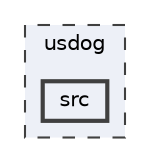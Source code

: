 digraph "src"
{
 // INTERACTIVE_SVG=YES
 // LATEX_PDF_SIZE
  bgcolor="transparent";
  edge [fontname=Helvetica,fontsize=10,labelfontname=Helvetica,labelfontsize=10];
  node [fontname=Helvetica,fontsize=10,shape=box,height=0.2,width=0.4];
  compound=true
  subgraph clusterdir_a21a7823e155504a985b27bebc0bc202 {
    graph [ bgcolor="#edf0f7", pencolor="grey25", label="usdog", fontname=Helvetica,fontsize=10 style="filled,dashed", URL="dir_a21a7823e155504a985b27bebc0bc202.html",tooltip=""]
  dir_66b883a834663b791ac0dd3b2ccb1a1f [label="src", fillcolor="#edf0f7", color="grey25", style="filled,bold", URL="dir_66b883a834663b791ac0dd3b2ccb1a1f.html",tooltip=""];
  }
}
